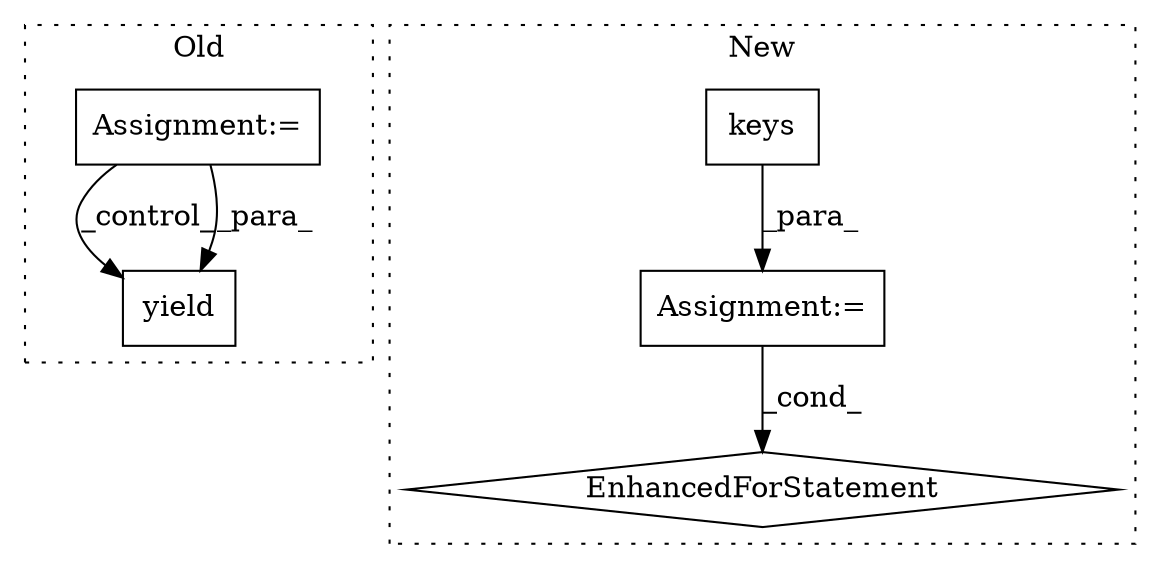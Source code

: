 digraph G {
subgraph cluster0 {
1 [label="yield" a="112" s="2451" l="7" shape="box"];
5 [label="Assignment:=" a="7" s="2085" l="1" shape="box"];
label = "Old";
style="dotted";
}
subgraph cluster1 {
2 [label="keys" a="32" s="1920" l="6" shape="box"];
3 [label="EnhancedForStatement" a="70" s="1933,2030" l="53,2" shape="diamond"];
4 [label="Assignment:=" a="7" s="1853" l="1" shape="box"];
label = "New";
style="dotted";
}
2 -> 4 [label="_para_"];
4 -> 3 [label="_cond_"];
5 -> 1 [label="_control_"];
5 -> 1 [label="_para_"];
}